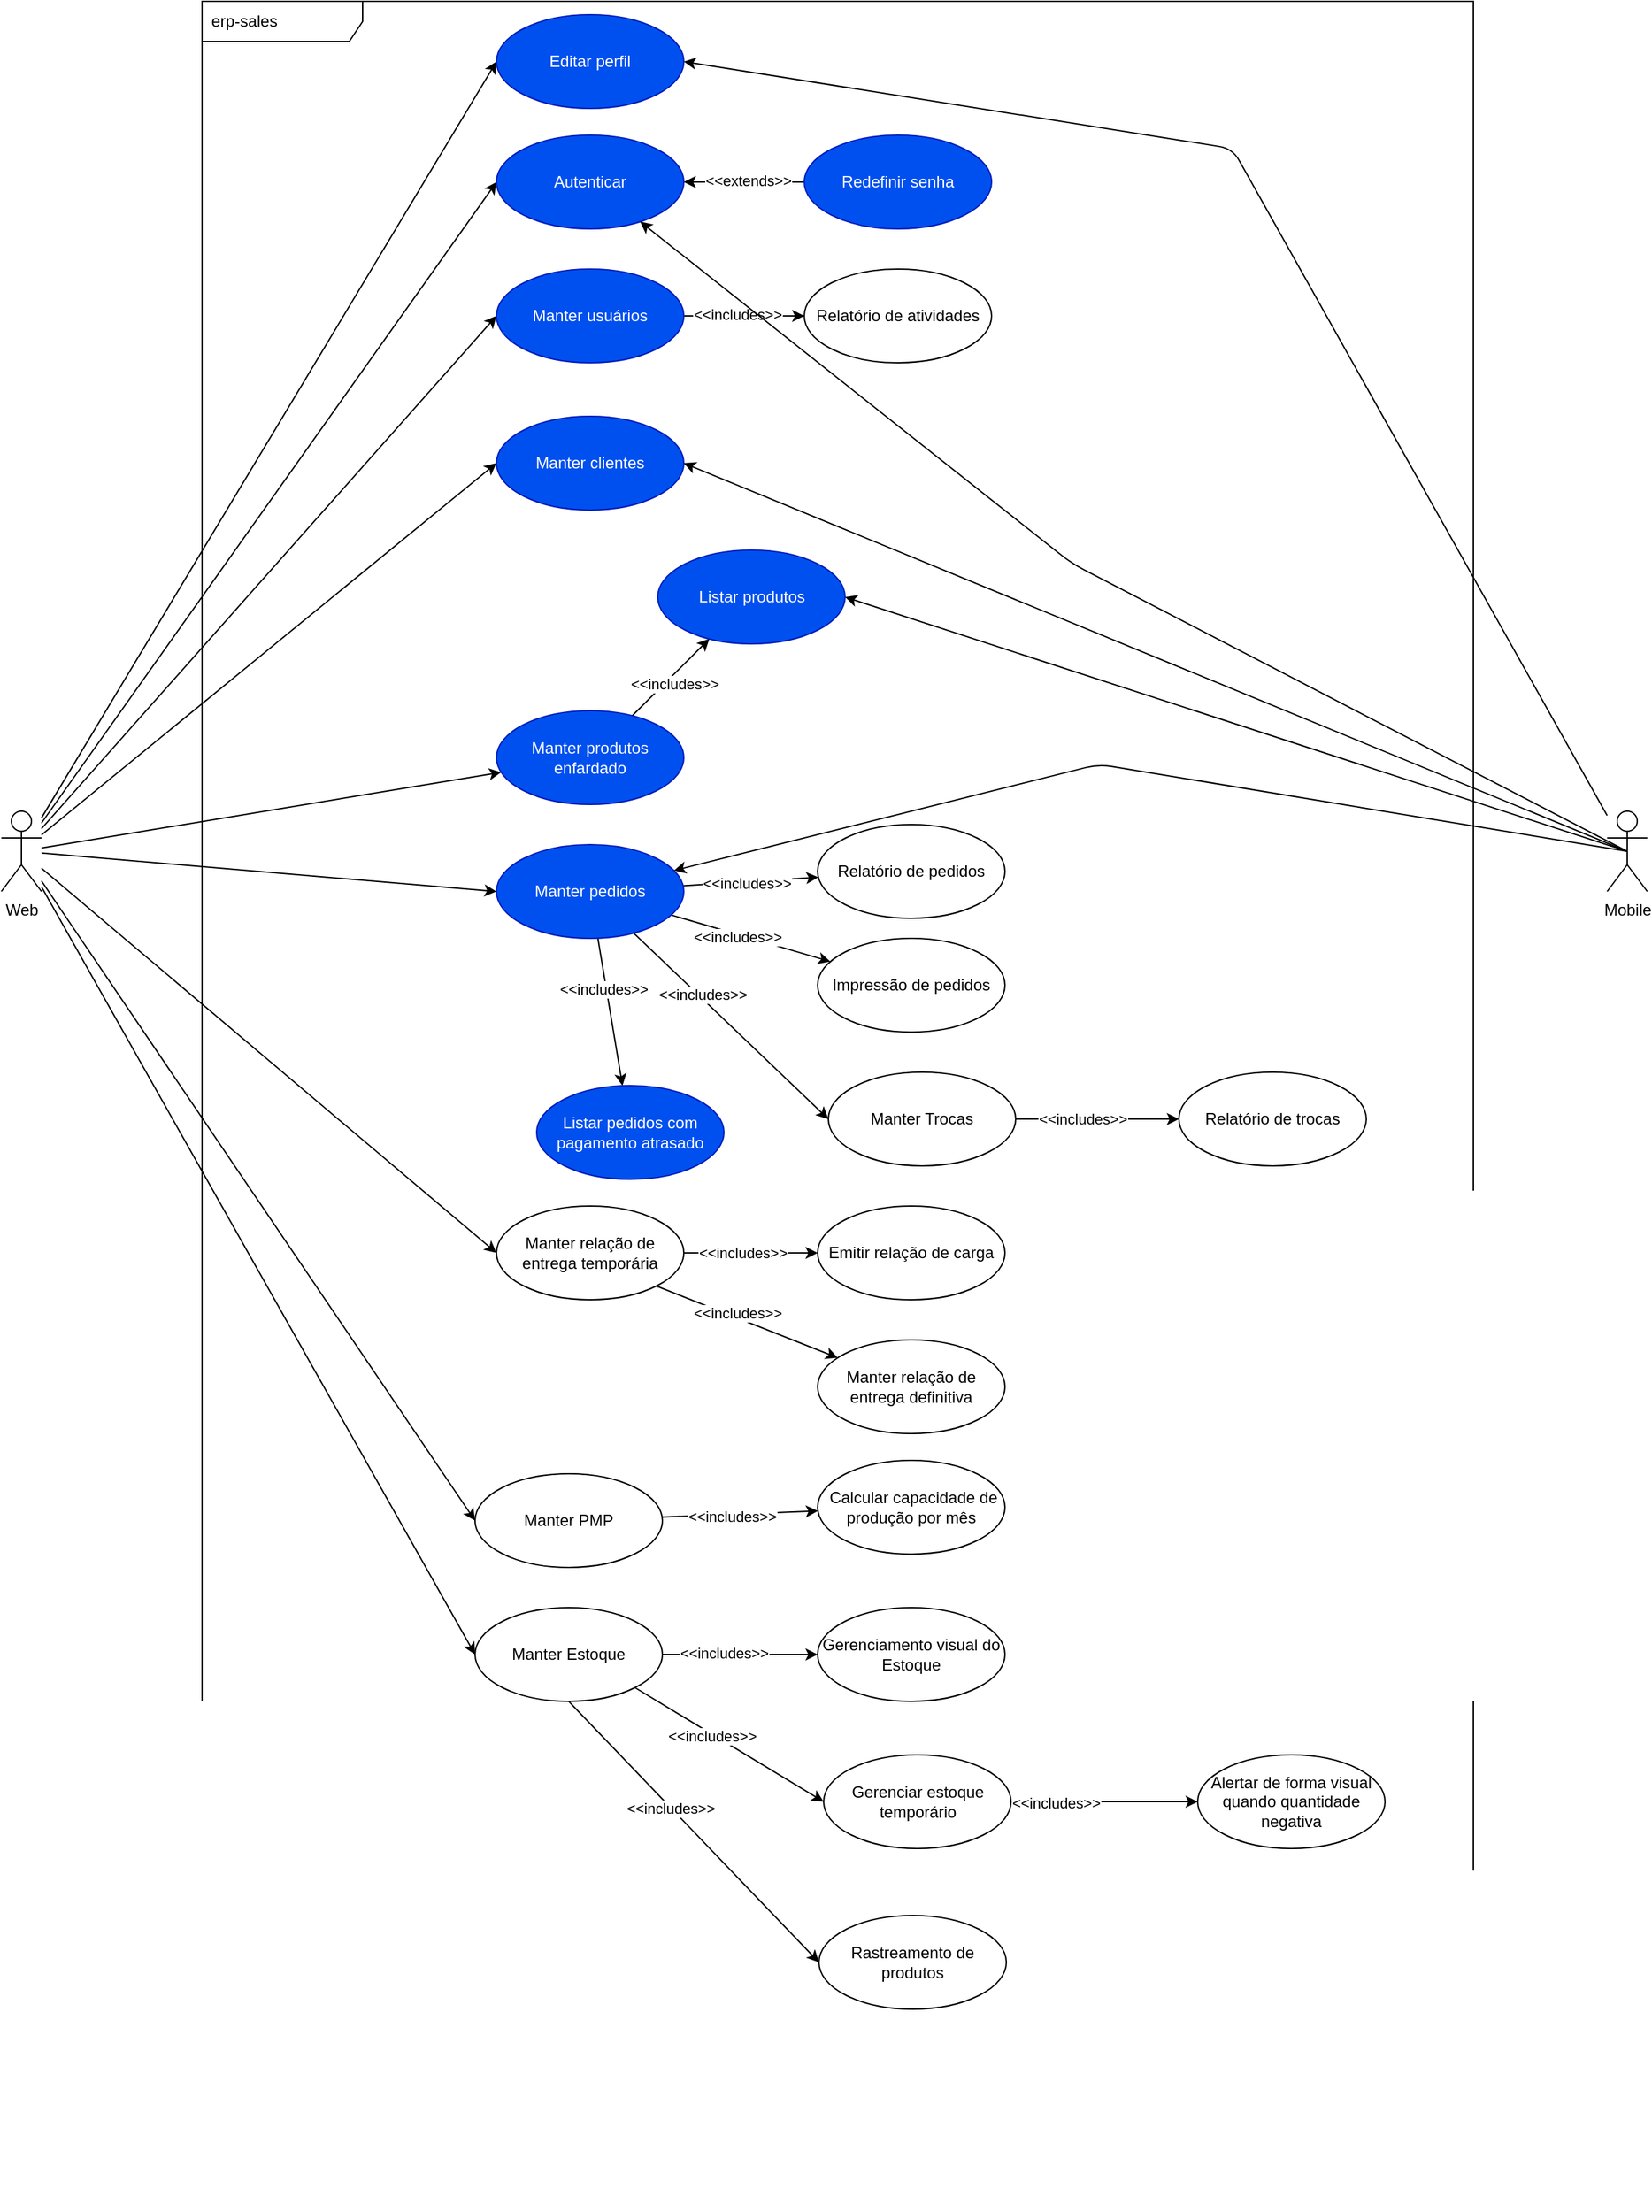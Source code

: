 <mxfile version="21.0.6" type="github"><diagram id="Vpfu3FPoBB0EHiPbHwrK" name="Página-1"><mxGraphModel dx="2074" dy="739" grid="1" gridSize="10" guides="1" tooltips="1" connect="1" arrows="1" fold="1" page="1" pageScale="1" pageWidth="827" pageHeight="1169" math="0" shadow="0"><root><mxCell id="0"/><mxCell id="1" parent="0"/><mxCell id="2" value="erp-sales" style="shape=umlFrame;whiteSpace=wrap;html=1;width=120;height=30;boundedLbl=1;verticalAlign=middle;align=left;spacingLeft=5;" parent="1" vertex="1"><mxGeometry x="210" width="950" height="1650" as="geometry"/></mxCell><mxCell id="42" style="edgeStyle=none;html=1;entryX=0;entryY=0.5;entryDx=0;entryDy=0;" parent="1" source="3" target="4" edge="1"><mxGeometry relative="1" as="geometry"/></mxCell><mxCell id="43" style="edgeStyle=none;html=1;entryX=0;entryY=0.5;entryDx=0;entryDy=0;" parent="1" source="3" target="7" edge="1"><mxGeometry relative="1" as="geometry"/></mxCell><mxCell id="44" style="edgeStyle=none;html=1;" parent="1" source="3" target="105" edge="1"><mxGeometry relative="1" as="geometry"><mxPoint x="434.489" y="567.332" as="targetPoint"/></mxGeometry></mxCell><mxCell id="45" style="edgeStyle=none;html=1;entryX=0;entryY=0.5;entryDx=0;entryDy=0;" parent="1" source="3" target="9" edge="1"><mxGeometry relative="1" as="geometry"/></mxCell><mxCell id="59" style="edgeStyle=none;html=1;entryX=0;entryY=0.5;entryDx=0;entryDy=0;" parent="1" source="3" target="6" edge="1"><mxGeometry relative="1" as="geometry"/></mxCell><mxCell id="60" style="edgeStyle=none;html=1;entryX=0;entryY=0.5;entryDx=0;entryDy=0;" parent="1" source="3" target="51" edge="1"><mxGeometry relative="1" as="geometry"/></mxCell><mxCell id="64" style="edgeStyle=none;html=1;entryX=0;entryY=0.5;entryDx=0;entryDy=0;" parent="1" source="3" target="13" edge="1"><mxGeometry relative="1" as="geometry"/></mxCell><mxCell id="66" style="edgeStyle=none;html=1;entryX=0;entryY=0.5;entryDx=0;entryDy=0;" parent="1" source="3" target="12" edge="1"><mxGeometry relative="1" as="geometry"/></mxCell><mxCell id="71" style="edgeStyle=none;html=1;entryX=0;entryY=0.5;entryDx=0;entryDy=0;" parent="1" source="3" target="70" edge="1"><mxGeometry relative="1" as="geometry"/></mxCell><mxCell id="3" value="Web" style="shape=umlActor;verticalLabelPosition=bottom;verticalAlign=top;html=1;" parent="1" vertex="1"><mxGeometry x="60" y="605" width="30" height="60" as="geometry"/></mxCell><mxCell id="36" value="" style="edgeStyle=none;html=1;" parent="1" source="4" target="34" edge="1"><mxGeometry relative="1" as="geometry"/></mxCell><mxCell id="37" value="&amp;lt;&amp;lt;includes&amp;gt;&amp;gt;" style="edgeLabel;html=1;align=center;verticalAlign=middle;resizable=0;points=[];" parent="36" vertex="1" connectable="0"><mxGeometry x="-0.222" y="-1" relative="1" as="geometry"><mxPoint x="5" y="-2" as="offset"/></mxGeometry></mxCell><mxCell id="4" value="Manter usuários" style="ellipse;whiteSpace=wrap;html=1;fillColor=#0050ef;fontColor=#ffffff;strokeColor=#001DBC;" parent="1" vertex="1"><mxGeometry x="430" y="200" width="140" height="70" as="geometry"/></mxCell><mxCell id="6" value="Autenticar" style="ellipse;whiteSpace=wrap;html=1;fillColor=#0050ef;fontColor=#ffffff;strokeColor=#001DBC;" parent="1" vertex="1"><mxGeometry x="430" y="100" width="140" height="70" as="geometry"/></mxCell><mxCell id="7" value="Manter clientes" style="ellipse;whiteSpace=wrap;html=1;fillColor=#0050ef;fontColor=#ffffff;strokeColor=#001DBC;" parent="1" vertex="1"><mxGeometry x="430" y="310" width="140" height="70" as="geometry"/></mxCell><mxCell id="94" style="edgeStyle=none;html=1;fontFamily=Helvetica;fontSize=12;fontColor=rgb(240, 240, 240);" parent="1" source="105" target="93" edge="1"><mxGeometry relative="1" as="geometry"/></mxCell><mxCell id="95" value="&amp;lt;&amp;lt;includes&amp;gt;&amp;gt;" style="edgeLabel;html=1;align=center;verticalAlign=middle;resizable=0;points=[];fontSize=11;fontFamily=Helvetica;fontColor=default;" parent="94" vertex="1" connectable="0"><mxGeometry x="-0.439" y="-2" relative="1" as="geometry"><mxPoint x="14" y="-9" as="offset"/></mxGeometry></mxCell><mxCell id="16" value="" style="edgeStyle=none;html=1;" parent="1" source="9" target="15" edge="1"><mxGeometry relative="1" as="geometry"/></mxCell><mxCell id="17" value="&amp;lt;&amp;lt;includes&amp;gt;&amp;gt;" style="edgeLabel;html=1;align=center;verticalAlign=middle;resizable=0;points=[];" parent="16" vertex="1" connectable="0"><mxGeometry x="-0.275" y="-1" relative="1" as="geometry"><mxPoint x="11" y="-1" as="offset"/></mxGeometry></mxCell><mxCell id="47" style="edgeStyle=none;html=1;" parent="1" source="9" target="46" edge="1"><mxGeometry relative="1" as="geometry"/></mxCell><mxCell id="48" value="&amp;lt;&amp;lt;includes&amp;gt;&amp;gt;" style="edgeLabel;html=1;align=center;verticalAlign=middle;resizable=0;points=[];" parent="47" vertex="1" connectable="0"><mxGeometry x="-0.326" y="1" relative="1" as="geometry"><mxPoint x="9" y="5" as="offset"/></mxGeometry></mxCell><mxCell id="74" style="edgeStyle=none;html=1;entryX=0;entryY=0.5;entryDx=0;entryDy=0;" parent="1" source="9" target="72" edge="1"><mxGeometry relative="1" as="geometry"/></mxCell><mxCell id="75" value="&amp;lt;&amp;lt;includes&amp;gt;&amp;gt;" style="edgeLabel;html=1;align=center;verticalAlign=middle;resizable=0;points=[];" parent="74" vertex="1" connectable="0"><mxGeometry x="-0.314" y="2" relative="1" as="geometry"><mxPoint as="offset"/></mxGeometry></mxCell><mxCell id="103" style="edgeStyle=none;html=1;" parent="1" source="9" target="102" edge="1"><mxGeometry relative="1" as="geometry"/></mxCell><mxCell id="104" value="&amp;lt;&amp;lt;includes&amp;gt;&amp;gt;" style="edgeLabel;html=1;align=center;verticalAlign=middle;resizable=0;points=[];" parent="103" vertex="1" connectable="0"><mxGeometry x="-0.315" y="-2" relative="1" as="geometry"><mxPoint as="offset"/></mxGeometry></mxCell><mxCell id="9" value="Manter pedidos" style="ellipse;whiteSpace=wrap;html=1;fillColor=#0050ef;fontColor=#ffffff;strokeColor=#001DBC;" parent="1" vertex="1"><mxGeometry x="430" y="630" width="140" height="70" as="geometry"/></mxCell><mxCell id="33" value="" style="edgeStyle=none;html=1;" parent="1" source="12" target="32" edge="1"><mxGeometry relative="1" as="geometry"/></mxCell><mxCell id="49" value="&amp;lt;&amp;lt;includes&amp;gt;&amp;gt;" style="edgeLabel;html=1;align=center;verticalAlign=middle;resizable=0;points=[];" parent="33" vertex="1" connectable="0"><mxGeometry x="-0.34" y="-1" relative="1" as="geometry"><mxPoint x="13" as="offset"/></mxGeometry></mxCell><mxCell id="12" value="Manter PMP" style="ellipse;whiteSpace=wrap;html=1;" parent="1" vertex="1"><mxGeometry x="414" y="1100" width="140" height="70" as="geometry"/></mxCell><mxCell id="27" value="" style="edgeStyle=none;html=1;" parent="1" source="13" target="26" edge="1"><mxGeometry relative="1" as="geometry"/></mxCell><mxCell id="28" value="&amp;lt;&amp;lt;includes&amp;gt;&amp;gt;" style="edgeLabel;html=1;align=center;verticalAlign=middle;resizable=0;points=[];" parent="27" vertex="1" connectable="0"><mxGeometry x="-0.45" y="2" relative="1" as="geometry"><mxPoint x="14" y="1" as="offset"/></mxGeometry></mxCell><mxCell id="13" value="Manter Estoque" style="ellipse;whiteSpace=wrap;html=1;" parent="1" vertex="1"><mxGeometry x="414" y="1200" width="140" height="70" as="geometry"/></mxCell><mxCell id="31" value="" style="edgeStyle=none;html=1;" parent="1" edge="1"><mxGeometry relative="1" as="geometry"><mxPoint x="570" y="1385" as="sourcePoint"/></mxGeometry></mxCell><mxCell id="50" value="&amp;lt;&amp;lt;includes&amp;gt;&amp;gt;" style="edgeLabel;html=1;align=center;verticalAlign=middle;resizable=0;points=[];" parent="31" vertex="1" connectable="0"><mxGeometry x="-0.463" relative="1" as="geometry"><mxPoint x="20" as="offset"/></mxGeometry></mxCell><mxCell id="15" value="Relatório de pedidos" style="ellipse;whiteSpace=wrap;html=1;" parent="1" vertex="1"><mxGeometry x="670" y="615" width="140" height="70" as="geometry"/></mxCell><mxCell id="26" value="Gerenciamento visual do Estoque" style="ellipse;whiteSpace=wrap;html=1;" parent="1" vertex="1"><mxGeometry x="670" y="1200" width="140" height="70" as="geometry"/></mxCell><mxCell id="32" value="&amp;nbsp;Calcular capacidade de produção por mês" style="ellipse;whiteSpace=wrap;html=1;" parent="1" vertex="1"><mxGeometry x="670" y="1090" width="140" height="70" as="geometry"/></mxCell><mxCell id="34" value="Relatório de atividades" style="ellipse;whiteSpace=wrap;html=1;" parent="1" vertex="1"><mxGeometry x="660" y="200" width="140" height="70" as="geometry"/></mxCell><mxCell id="46" value="Impressão de pedidos" style="ellipse;whiteSpace=wrap;html=1;" parent="1" vertex="1"><mxGeometry x="670" y="700" width="140" height="70" as="geometry"/></mxCell><mxCell id="54" style="edgeStyle=none;html=1;" parent="1" source="51" target="53" edge="1"><mxGeometry relative="1" as="geometry"/></mxCell><mxCell id="55" value="&amp;lt;&amp;lt;includes&amp;gt;&amp;gt;" style="edgeLabel;html=1;align=center;verticalAlign=middle;resizable=0;points=[];" parent="54" vertex="1" connectable="0"><mxGeometry x="-0.323" y="-1" relative="1" as="geometry"><mxPoint x="10" y="-1" as="offset"/></mxGeometry></mxCell><mxCell id="79" style="edgeStyle=none;html=1;exitX=1;exitY=1;exitDx=0;exitDy=0;" parent="1" source="51" target="78" edge="1"><mxGeometry relative="1" as="geometry"/></mxCell><mxCell id="80" value="&amp;lt;&amp;lt;includes&amp;gt;&amp;gt;" style="edgeLabel;html=1;align=center;verticalAlign=middle;resizable=0;points=[];" parent="79" vertex="1" connectable="0"><mxGeometry x="-0.442" y="2" relative="1" as="geometry"><mxPoint x="22" y="7" as="offset"/></mxGeometry></mxCell><mxCell id="51" value="Manter relação de entrega temporária" style="ellipse;whiteSpace=wrap;html=1;" parent="1" vertex="1"><mxGeometry x="430" y="900" width="140" height="70" as="geometry"/></mxCell><mxCell id="53" value="Emitir relação de carga" style="ellipse;whiteSpace=wrap;html=1;" parent="1" vertex="1"><mxGeometry x="670" y="900" width="140" height="70" as="geometry"/></mxCell><mxCell id="57" value="" style="edgeStyle=none;html=1;exitX=0;exitY=0.5;exitDx=0;exitDy=0;" parent="1" source="56" target="6" edge="1"><mxGeometry relative="1" as="geometry"><mxPoint x="650" y="130" as="sourcePoint"/></mxGeometry></mxCell><mxCell id="58" value="&amp;lt;&amp;lt;extends&amp;gt;&amp;gt;" style="edgeLabel;html=1;align=center;verticalAlign=middle;resizable=0;points=[];" parent="57" vertex="1" connectable="0"><mxGeometry x="-0.356" y="1" relative="1" as="geometry"><mxPoint x="-13" y="-2" as="offset"/></mxGeometry></mxCell><mxCell id="56" value="Redefinir senha" style="ellipse;whiteSpace=wrap;html=1;fillColor=#0050ef;fontColor=#ffffff;strokeColor=#001DBC;" parent="1" vertex="1"><mxGeometry x="660" y="100" width="140" height="70" as="geometry"/></mxCell><mxCell id="82" value="" style="edgeStyle=none;html=1;" parent="1" edge="1"><mxGeometry relative="1" as="geometry"><mxPoint x="810" y="1065" as="sourcePoint"/></mxGeometry></mxCell><mxCell id="70" value="Editar perfil" style="ellipse;whiteSpace=wrap;html=1;fillColor=#0050ef;fontColor=#ffffff;strokeColor=#001DBC;" parent="1" vertex="1"><mxGeometry x="430" y="10" width="140" height="70" as="geometry"/></mxCell><mxCell id="76" value="" style="edgeStyle=none;html=1;" parent="1" source="72" target="73" edge="1"><mxGeometry relative="1" as="geometry"/></mxCell><mxCell id="77" value="&amp;lt;&amp;lt;includes&amp;gt;&amp;gt;" style="edgeLabel;html=1;align=center;verticalAlign=middle;resizable=0;points=[];" parent="76" vertex="1" connectable="0"><mxGeometry x="-0.278" relative="1" as="geometry"><mxPoint x="6" as="offset"/></mxGeometry></mxCell><mxCell id="72" value="Manter Trocas" style="ellipse;whiteSpace=wrap;html=1;" parent="1" vertex="1"><mxGeometry x="678" y="800" width="140" height="70" as="geometry"/></mxCell><mxCell id="73" value="Relatório de trocas" style="ellipse;whiteSpace=wrap;html=1;" parent="1" vertex="1"><mxGeometry x="940" y="800" width="140" height="70" as="geometry"/></mxCell><mxCell id="78" value="Manter relação de entrega definitiva" style="ellipse;whiteSpace=wrap;html=1;" parent="1" vertex="1"><mxGeometry x="670" y="1000" width="140" height="70" as="geometry"/></mxCell><mxCell id="83" style="edgeStyle=none;html=1;exitX=1;exitY=1;exitDx=0;exitDy=0;entryX=0;entryY=0.5;entryDx=0;entryDy=0;" parent="1" source="13" target="85" edge="1"><mxGeometry relative="1" as="geometry"><mxPoint x="569.997" y="1550.251" as="sourcePoint"/></mxGeometry></mxCell><mxCell id="84" value="&amp;lt;&amp;lt;includes&amp;gt;&amp;gt;" style="edgeLabel;html=1;align=center;verticalAlign=middle;resizable=0;points=[];" parent="83" vertex="1" connectable="0"><mxGeometry x="-0.183" y="-1" relative="1" as="geometry"><mxPoint as="offset"/></mxGeometry></mxCell><mxCell id="87" style="edgeStyle=none;html=1;exitX=1;exitY=0.5;exitDx=0;exitDy=0;entryX=0;entryY=0.5;entryDx=0;entryDy=0;" parent="1" source="85" target="86" edge="1"><mxGeometry relative="1" as="geometry"/></mxCell><mxCell id="88" value="&amp;lt;&amp;lt;includes&amp;gt;&amp;gt;" style="edgeLabel;html=1;align=center;verticalAlign=middle;resizable=0;points=[];" parent="87" vertex="1" connectable="0"><mxGeometry x="-0.534" y="-1" relative="1" as="geometry"><mxPoint x="1" as="offset"/></mxGeometry></mxCell><mxCell id="85" value="Gerenciar estoque temporário" style="ellipse;whiteSpace=wrap;html=1;" parent="1" vertex="1"><mxGeometry x="674.5" y="1310" width="140" height="70" as="geometry"/></mxCell><mxCell id="86" value="Alertar de forma visual quando quantidade negativa" style="ellipse;whiteSpace=wrap;html=1;" parent="1" vertex="1"><mxGeometry x="954" y="1310" width="140" height="70" as="geometry"/></mxCell><mxCell id="90" style="edgeStyle=none;html=1;fontFamily=Helvetica;fontSize=12;fontColor=rgb(240, 240, 240);exitX=0.5;exitY=0.5;exitDx=0;exitDy=0;exitPerimeter=0;" parent="1" source="M2-9PNbFp-CF4zyXc2WS-96" target="6" edge="1"><mxGeometry relative="1" as="geometry"><Array as="points"><mxPoint x="860" y="420"/></Array><mxPoint x="1250" y="631.852" as="sourcePoint"/></mxGeometry></mxCell><mxCell id="91" style="edgeStyle=none;html=1;entryX=1;entryY=0.5;entryDx=0;entryDy=0;fontFamily=Helvetica;fontSize=12;fontColor=rgb(240, 240, 240);exitX=0.5;exitY=0.5;exitDx=0;exitDy=0;exitPerimeter=0;" parent="1" source="M2-9PNbFp-CF4zyXc2WS-96" target="7" edge="1"><mxGeometry relative="1" as="geometry"><mxPoint x="1250" y="633.633" as="sourcePoint"/></mxGeometry></mxCell><mxCell id="92" style="edgeStyle=none;html=1;fontFamily=Helvetica;fontSize=12;fontColor=rgb(240, 240, 240);exitX=0.5;exitY=0.5;exitDx=0;exitDy=0;exitPerimeter=0;" parent="1" source="M2-9PNbFp-CF4zyXc2WS-96" target="9" edge="1"><mxGeometry relative="1" as="geometry"><Array as="points"><mxPoint x="880" y="570"/></Array><mxPoint x="1250" y="637.273" as="sourcePoint"/></mxGeometry></mxCell><mxCell id="96" style="edgeStyle=none;html=1;entryX=1;entryY=0.5;entryDx=0;entryDy=0;fontFamily=Helvetica;fontSize=12;fontColor=rgb(240, 240, 240);exitX=0.5;exitY=0.5;exitDx=0;exitDy=0;exitPerimeter=0;" parent="1" source="M2-9PNbFp-CF4zyXc2WS-96" target="93" edge="1"><mxGeometry relative="1" as="geometry"><mxPoint x="1250" y="635" as="sourcePoint"/></mxGeometry></mxCell><mxCell id="93" value="Listar produtos" style="ellipse;whiteSpace=wrap;html=1;fillColor=#0050ef;fontColor=#ffffff;strokeColor=#001DBC;" parent="1" vertex="1"><mxGeometry x="550.5" y="410" width="140" height="70" as="geometry"/></mxCell><mxCell id="98" style="edgeStyle=none;html=1;entryX=1;entryY=0.5;entryDx=0;entryDy=0;" parent="1" source="M2-9PNbFp-CF4zyXc2WS-96" target="70" edge="1"><mxGeometry relative="1" as="geometry"><Array as="points"><mxPoint x="980" y="110"/></Array></mxGeometry></mxCell><mxCell id="M2-9PNbFp-CF4zyXc2WS-96" value="Mobile" style="shape=umlActor;verticalLabelPosition=bottom;verticalAlign=top;html=1;" parent="1" vertex="1"><mxGeometry x="1260" y="605" width="30" height="60" as="geometry"/></mxCell><mxCell id="99" style="edgeStyle=none;html=1;exitX=0.5;exitY=1;exitDx=0;exitDy=0;entryX=0;entryY=0.5;entryDx=0;entryDy=0;" parent="1" source="13" target="101" edge="1"><mxGeometry relative="1" as="geometry"><mxPoint x="685.5" y="1490" as="sourcePoint"/></mxGeometry></mxCell><mxCell id="100" value="&amp;lt;&amp;lt;includes&amp;gt;&amp;gt;" style="edgeLabel;html=1;align=center;verticalAlign=middle;resizable=0;points=[];" parent="99" vertex="1" connectable="0"><mxGeometry x="-0.4" relative="1" as="geometry"><mxPoint x="20" y="21" as="offset"/></mxGeometry></mxCell><mxCell id="101" value="Rastreamento de produtos" style="ellipse;whiteSpace=wrap;html=1;" parent="1" vertex="1"><mxGeometry x="671" y="1430" width="140" height="70" as="geometry"/></mxCell><mxCell id="102" value="Listar pedidos com pagamento atrasado" style="ellipse;whiteSpace=wrap;html=1;fillColor=#0050ef;fontColor=#ffffff;strokeColor=#001DBC;" parent="1" vertex="1"><mxGeometry x="460" y="810" width="140" height="70" as="geometry"/></mxCell><mxCell id="105" value="Manter produtos enfardado" style="ellipse;whiteSpace=wrap;html=1;fillColor=#0050ef;fontColor=#ffffff;strokeColor=#001DBC;" parent="1" vertex="1"><mxGeometry x="430" y="530" width="140" height="70" as="geometry"/></mxCell></root></mxGraphModel></diagram></mxfile>